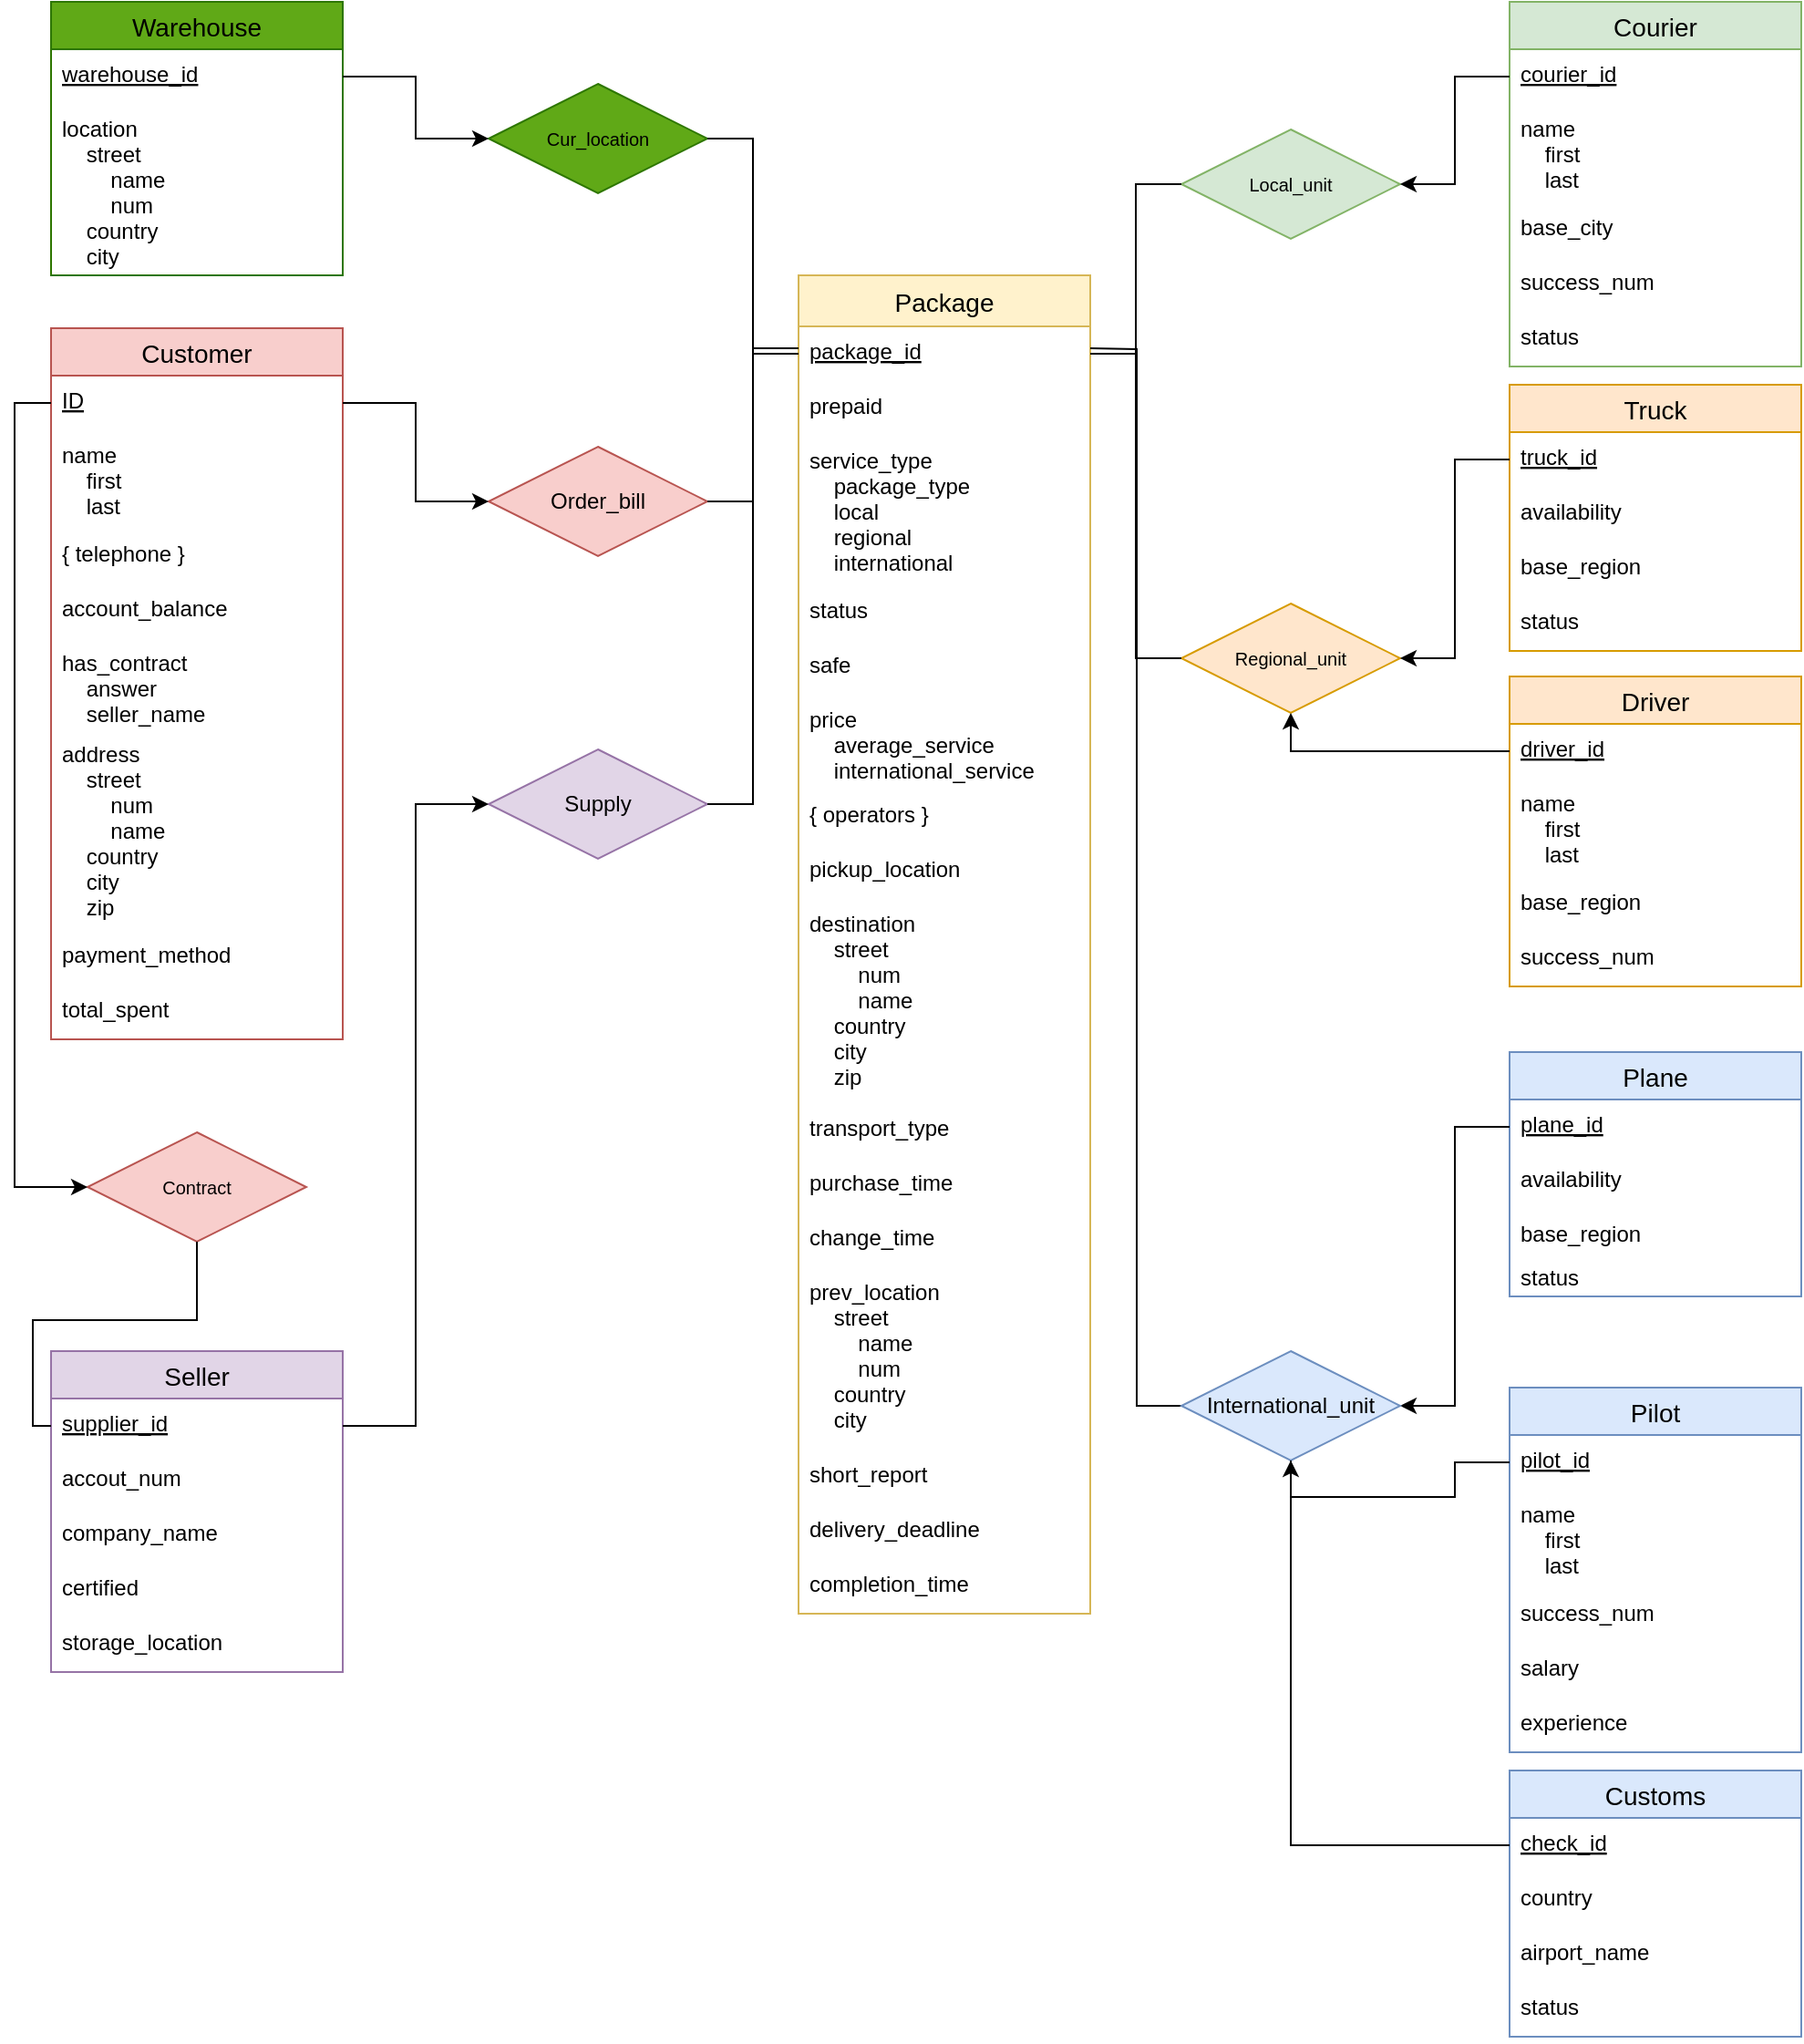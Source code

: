 <mxfile version="15.5.8" type="device"><diagram id="koJY8UwnvSbC_d_8Ix5h" name="Page-1"><mxGraphModel dx="1221" dy="681" grid="1" gridSize="10" guides="1" tooltips="1" connect="1" arrows="1" fold="1" page="1" pageScale="1" pageWidth="850" pageHeight="1100" math="0" shadow="0"><root><mxCell id="0"/><mxCell id="1" parent="0"/><mxCell id="9cZFJjr7PjpNQU2KeQ28-1" value="Customer" style="swimlane;fontStyle=0;childLayout=stackLayout;horizontal=1;startSize=26;horizontalStack=0;resizeParent=1;resizeParentMax=0;resizeLast=0;collapsible=1;marginBottom=0;align=center;fontSize=14;fillColor=#f8cecc;strokeColor=#b85450;" parent="1" vertex="1"><mxGeometry x="60" y="189" width="160" height="390" as="geometry"/></mxCell><mxCell id="9cZFJjr7PjpNQU2KeQ28-3" value="ID" style="text;strokeColor=none;fillColor=none;spacingLeft=4;spacingRight=4;overflow=hidden;rotatable=0;points=[[0,0.5],[1,0.5]];portConstraint=eastwest;fontSize=12;fontStyle=4" parent="9cZFJjr7PjpNQU2KeQ28-1" vertex="1"><mxGeometry y="26" width="160" height="30" as="geometry"/></mxCell><mxCell id="9cZFJjr7PjpNQU2KeQ28-2" value="name&#10;    first&#10;    last" style="text;strokeColor=none;fillColor=none;spacingLeft=4;spacingRight=4;overflow=hidden;rotatable=0;points=[[0,0.5],[1,0.5]];portConstraint=eastwest;fontSize=12;" parent="9cZFJjr7PjpNQU2KeQ28-1" vertex="1"><mxGeometry y="56" width="160" height="54" as="geometry"/></mxCell><mxCell id="9cZFJjr7PjpNQU2KeQ28-4" value="{ telephone }&#10;" style="text;strokeColor=none;fillColor=none;spacingLeft=4;spacingRight=4;overflow=hidden;rotatable=0;points=[[0,0.5],[1,0.5]];portConstraint=eastwest;fontSize=12;" parent="9cZFJjr7PjpNQU2KeQ28-1" vertex="1"><mxGeometry y="110" width="160" height="30" as="geometry"/></mxCell><mxCell id="9cZFJjr7PjpNQU2KeQ28-5" value="account_balance" style="text;strokeColor=none;fillColor=none;spacingLeft=4;spacingRight=4;overflow=hidden;rotatable=0;points=[[0,0.5],[1,0.5]];portConstraint=eastwest;fontSize=12;" parent="9cZFJjr7PjpNQU2KeQ28-1" vertex="1"><mxGeometry y="140" width="160" height="30" as="geometry"/></mxCell><mxCell id="5gE7UW1ZOhuIMJWghKTe-147" value="has_contract&#10;    answer&#10;    seller_name" style="text;strokeColor=none;fillColor=none;spacingLeft=4;spacingRight=4;overflow=hidden;rotatable=0;points=[[0,0.5],[1,0.5]];portConstraint=eastwest;fontSize=12;" vertex="1" parent="9cZFJjr7PjpNQU2KeQ28-1"><mxGeometry y="170" width="160" height="50" as="geometry"/></mxCell><mxCell id="9cZFJjr7PjpNQU2KeQ28-6" value="address&#10;    street&#10;        num&#10;        name&#10;    country&#10;    city&#10;    zip" style="text;strokeColor=none;fillColor=none;spacingLeft=4;spacingRight=4;overflow=hidden;rotatable=0;points=[[0,0.5],[1,0.5]];portConstraint=eastwest;fontSize=12;" parent="9cZFJjr7PjpNQU2KeQ28-1" vertex="1"><mxGeometry y="220" width="160" height="110" as="geometry"/></mxCell><mxCell id="5gE7UW1ZOhuIMJWghKTe-19" value="payment_method" style="text;strokeColor=none;fillColor=none;spacingLeft=4;spacingRight=4;overflow=hidden;rotatable=0;points=[[0,0.5],[1,0.5]];portConstraint=eastwest;fontSize=12;" vertex="1" parent="9cZFJjr7PjpNQU2KeQ28-1"><mxGeometry y="330" width="160" height="30" as="geometry"/></mxCell><mxCell id="5gE7UW1ZOhuIMJWghKTe-20" value="total_spent" style="text;strokeColor=none;fillColor=none;spacingLeft=4;spacingRight=4;overflow=hidden;rotatable=0;points=[[0,0.5],[1,0.5]];portConstraint=eastwest;fontSize=12;" vertex="1" parent="9cZFJjr7PjpNQU2KeQ28-1"><mxGeometry y="360" width="160" height="30" as="geometry"/></mxCell><mxCell id="9cZFJjr7PjpNQU2KeQ28-9" value="Package" style="swimlane;fontStyle=0;childLayout=stackLayout;horizontal=1;startSize=28;horizontalStack=0;resizeParent=1;resizeParentMax=0;resizeLast=0;collapsible=1;marginBottom=0;align=center;fontSize=14;fillColor=#fff2cc;strokeColor=#d6b656;" parent="1" vertex="1"><mxGeometry x="470" y="160" width="160" height="734" as="geometry"/></mxCell><mxCell id="9cZFJjr7PjpNQU2KeQ28-10" value="package_id" style="text;strokeColor=none;fillColor=none;spacingLeft=4;spacingRight=4;overflow=hidden;rotatable=0;points=[[0,0.5],[1,0.5]];portConstraint=eastwest;fontSize=12;fontStyle=4" parent="9cZFJjr7PjpNQU2KeQ28-9" vertex="1"><mxGeometry y="28" width="160" height="30" as="geometry"/></mxCell><mxCell id="5gE7UW1ZOhuIMJWghKTe-149" value="prepaid" style="text;strokeColor=none;fillColor=none;spacingLeft=4;spacingRight=4;overflow=hidden;rotatable=0;points=[[0,0.5],[1,0.5]];portConstraint=eastwest;fontSize=12;fontStyle=0" vertex="1" parent="9cZFJjr7PjpNQU2KeQ28-9"><mxGeometry y="58" width="160" height="30" as="geometry"/></mxCell><mxCell id="5gE7UW1ZOhuIMJWghKTe-18" value="service_type&#10;    package_type&#10;    local&#10;    regional&#10;    international&#10;    " style="text;strokeColor=none;fillColor=none;spacingLeft=4;spacingRight=4;overflow=hidden;rotatable=0;points=[[0,0.5],[1,0.5]];portConstraint=eastwest;fontSize=12;fontStyle=0" vertex="1" parent="9cZFJjr7PjpNQU2KeQ28-9"><mxGeometry y="88" width="160" height="82" as="geometry"/></mxCell><mxCell id="5gE7UW1ZOhuIMJWghKTe-22" value="status" style="text;strokeColor=none;fillColor=none;spacingLeft=4;spacingRight=4;overflow=hidden;rotatable=0;points=[[0,0.5],[1,0.5]];portConstraint=eastwest;fontSize=12;fontStyle=0" vertex="1" parent="9cZFJjr7PjpNQU2KeQ28-9"><mxGeometry y="170" width="160" height="30" as="geometry"/></mxCell><mxCell id="5gE7UW1ZOhuIMJWghKTe-66" value="safe" style="text;strokeColor=none;fillColor=none;spacingLeft=4;spacingRight=4;overflow=hidden;rotatable=0;points=[[0,0.5],[1,0.5]];portConstraint=eastwest;fontSize=12;fontStyle=0" vertex="1" parent="9cZFJjr7PjpNQU2KeQ28-9"><mxGeometry y="200" width="160" height="30" as="geometry"/></mxCell><mxCell id="9cZFJjr7PjpNQU2KeQ28-12" value="price&#10;    average_service&#10;    international_service" style="text;strokeColor=none;fillColor=none;spacingLeft=4;spacingRight=4;overflow=hidden;rotatable=0;points=[[0,0.5],[1,0.5]];portConstraint=eastwest;fontSize=12;" parent="9cZFJjr7PjpNQU2KeQ28-9" vertex="1"><mxGeometry y="230" width="160" height="52" as="geometry"/></mxCell><mxCell id="5gE7UW1ZOhuIMJWghKTe-114" value="{ operators }" style="text;strokeColor=none;fillColor=none;spacingLeft=4;spacingRight=4;overflow=hidden;rotatable=0;points=[[0,0.5],[1,0.5]];portConstraint=eastwest;fontSize=12;" vertex="1" parent="9cZFJjr7PjpNQU2KeQ28-9"><mxGeometry y="282" width="160" height="30" as="geometry"/></mxCell><mxCell id="5gE7UW1ZOhuIMJWghKTe-2" value="pickup_location" style="text;strokeColor=none;fillColor=none;spacingLeft=4;spacingRight=4;overflow=hidden;rotatable=0;points=[[0,0.5],[1,0.5]];portConstraint=eastwest;fontSize=12;" vertex="1" parent="9cZFJjr7PjpNQU2KeQ28-9"><mxGeometry y="312" width="160" height="30" as="geometry"/></mxCell><mxCell id="5gE7UW1ZOhuIMJWghKTe-85" value="destination&#10;    street&#10;        num&#10;        name&#10;    country&#10;    city&#10;    zip" style="text;strokeColor=none;fillColor=none;spacingLeft=4;spacingRight=4;overflow=hidden;rotatable=0;points=[[0,0.5],[1,0.5]];portConstraint=eastwest;fontSize=12;" vertex="1" parent="9cZFJjr7PjpNQU2KeQ28-9"><mxGeometry y="342" width="160" height="112" as="geometry"/></mxCell><mxCell id="5gE7UW1ZOhuIMJWghKTe-24" value="transport_type" style="text;strokeColor=none;fillColor=none;spacingLeft=4;spacingRight=4;overflow=hidden;rotatable=0;points=[[0,0.5],[1,0.5]];portConstraint=eastwest;fontSize=12;" vertex="1" parent="9cZFJjr7PjpNQU2KeQ28-9"><mxGeometry y="454" width="160" height="30" as="geometry"/></mxCell><mxCell id="5gE7UW1ZOhuIMJWghKTe-27" value="purchase_time" style="text;strokeColor=none;fillColor=none;spacingLeft=4;spacingRight=4;overflow=hidden;rotatable=0;points=[[0,0.5],[1,0.5]];portConstraint=eastwest;fontSize=12;" vertex="1" parent="9cZFJjr7PjpNQU2KeQ28-9"><mxGeometry y="484" width="160" height="30" as="geometry"/></mxCell><mxCell id="5gE7UW1ZOhuIMJWghKTe-21" value="change_time" style="text;strokeColor=none;fillColor=none;spacingLeft=4;spacingRight=4;overflow=hidden;rotatable=0;points=[[0,0.5],[1,0.5]];portConstraint=eastwest;fontSize=12;" vertex="1" parent="9cZFJjr7PjpNQU2KeQ28-9"><mxGeometry y="514" width="160" height="30" as="geometry"/></mxCell><mxCell id="5gE7UW1ZOhuIMJWghKTe-94" value="prev_location&#10;    street&#10;        name&#10;        num&#10;    country&#10;    city            " style="text;strokeColor=none;fillColor=none;spacingLeft=4;spacingRight=4;overflow=hidden;rotatable=0;points=[[0,0.5],[1,0.5]];portConstraint=eastwest;fontSize=12;" vertex="1" parent="9cZFJjr7PjpNQU2KeQ28-9"><mxGeometry y="544" width="160" height="100" as="geometry"/></mxCell><mxCell id="5gE7UW1ZOhuIMJWghKTe-105" value="short_report" style="text;strokeColor=none;fillColor=none;spacingLeft=4;spacingRight=4;overflow=hidden;rotatable=0;points=[[0,0.5],[1,0.5]];portConstraint=eastwest;fontSize=12;" vertex="1" parent="9cZFJjr7PjpNQU2KeQ28-9"><mxGeometry y="644" width="160" height="30" as="geometry"/></mxCell><mxCell id="5gE7UW1ZOhuIMJWghKTe-25" value="delivery_deadline" style="text;strokeColor=none;fillColor=none;spacingLeft=4;spacingRight=4;overflow=hidden;rotatable=0;points=[[0,0.5],[1,0.5]];portConstraint=eastwest;fontSize=12;" vertex="1" parent="9cZFJjr7PjpNQU2KeQ28-9"><mxGeometry y="674" width="160" height="30" as="geometry"/></mxCell><mxCell id="5gE7UW1ZOhuIMJWghKTe-26" value="completion_time" style="text;strokeColor=none;fillColor=none;spacingLeft=4;spacingRight=4;overflow=hidden;rotatable=0;points=[[0,0.5],[1,0.5]];portConstraint=eastwest;fontSize=12;" vertex="1" parent="9cZFJjr7PjpNQU2KeQ28-9"><mxGeometry y="704" width="160" height="30" as="geometry"/></mxCell><mxCell id="5gE7UW1ZOhuIMJWghKTe-28" value="Plane" style="swimlane;fontStyle=0;childLayout=stackLayout;horizontal=1;startSize=26;horizontalStack=0;resizeParent=1;resizeParentMax=0;resizeLast=0;collapsible=1;marginBottom=0;align=center;fontSize=14;fillColor=#dae8fc;strokeColor=#6c8ebf;" vertex="1" parent="1"><mxGeometry x="860" y="586" width="160" height="134" as="geometry"/></mxCell><mxCell id="5gE7UW1ZOhuIMJWghKTe-29" value="plane_id" style="text;strokeColor=none;fillColor=none;spacingLeft=4;spacingRight=4;overflow=hidden;rotatable=0;points=[[0,0.5],[1,0.5]];portConstraint=eastwest;fontSize=12;fontStyle=4" vertex="1" parent="5gE7UW1ZOhuIMJWghKTe-28"><mxGeometry y="26" width="160" height="30" as="geometry"/></mxCell><mxCell id="5gE7UW1ZOhuIMJWghKTe-30" value="availability" style="text;strokeColor=none;fillColor=none;spacingLeft=4;spacingRight=4;overflow=hidden;rotatable=0;points=[[0,0.5],[1,0.5]];portConstraint=eastwest;fontSize=12;" vertex="1" parent="5gE7UW1ZOhuIMJWghKTe-28"><mxGeometry y="56" width="160" height="30" as="geometry"/></mxCell><mxCell id="5gE7UW1ZOhuIMJWghKTe-102" value="base_region" style="text;strokeColor=none;fillColor=none;spacingLeft=4;spacingRight=4;overflow=hidden;rotatable=0;points=[[0,0.5],[1,0.5]];portConstraint=eastwest;fontSize=12;" vertex="1" parent="5gE7UW1ZOhuIMJWghKTe-28"><mxGeometry y="86" width="160" height="24" as="geometry"/></mxCell><mxCell id="5gE7UW1ZOhuIMJWghKTe-132" value="status" style="text;strokeColor=none;fillColor=none;spacingLeft=4;spacingRight=4;overflow=hidden;rotatable=0;points=[[0,0.5],[1,0.5]];portConstraint=eastwest;fontSize=12;" vertex="1" parent="5gE7UW1ZOhuIMJWghKTe-28"><mxGeometry y="110" width="160" height="24" as="geometry"/></mxCell><mxCell id="5gE7UW1ZOhuIMJWghKTe-47" value="Pilot" style="swimlane;fontStyle=0;childLayout=stackLayout;horizontal=1;startSize=26;horizontalStack=0;resizeParent=1;resizeParentMax=0;resizeLast=0;collapsible=1;marginBottom=0;align=center;fontSize=14;fillColor=#dae8fc;strokeColor=#6c8ebf;" vertex="1" parent="1"><mxGeometry x="860" y="770" width="160" height="200" as="geometry"/></mxCell><mxCell id="5gE7UW1ZOhuIMJWghKTe-48" value="pilot_id" style="text;strokeColor=none;fillColor=none;spacingLeft=4;spacingRight=4;overflow=hidden;rotatable=0;points=[[0,0.5],[1,0.5]];portConstraint=eastwest;fontSize=12;fontStyle=4" vertex="1" parent="5gE7UW1ZOhuIMJWghKTe-47"><mxGeometry y="26" width="160" height="30" as="geometry"/></mxCell><mxCell id="5gE7UW1ZOhuIMJWghKTe-49" value="name&#10;    first&#10;    last" style="text;strokeColor=none;fillColor=none;spacingLeft=4;spacingRight=4;overflow=hidden;rotatable=0;points=[[0,0.5],[1,0.5]];portConstraint=eastwest;fontSize=12;" vertex="1" parent="5gE7UW1ZOhuIMJWghKTe-47"><mxGeometry y="56" width="160" height="54" as="geometry"/></mxCell><mxCell id="5gE7UW1ZOhuIMJWghKTe-50" value="success_num" style="text;strokeColor=none;fillColor=none;spacingLeft=4;spacingRight=4;overflow=hidden;rotatable=0;points=[[0,0.5],[1,0.5]];portConstraint=eastwest;fontSize=12;" vertex="1" parent="5gE7UW1ZOhuIMJWghKTe-47"><mxGeometry y="110" width="160" height="30" as="geometry"/></mxCell><mxCell id="5gE7UW1ZOhuIMJWghKTe-51" value="salary" style="text;strokeColor=none;fillColor=none;spacingLeft=4;spacingRight=4;overflow=hidden;rotatable=0;points=[[0,0.5],[1,0.5]];portConstraint=eastwest;fontSize=12;" vertex="1" parent="5gE7UW1ZOhuIMJWghKTe-47"><mxGeometry y="140" width="160" height="30" as="geometry"/></mxCell><mxCell id="5gE7UW1ZOhuIMJWghKTe-52" value="experience" style="text;strokeColor=none;fillColor=none;spacingLeft=4;spacingRight=4;overflow=hidden;rotatable=0;points=[[0,0.5],[1,0.5]];portConstraint=eastwest;fontSize=12;" vertex="1" parent="5gE7UW1ZOhuIMJWghKTe-47"><mxGeometry y="170" width="160" height="30" as="geometry"/></mxCell><mxCell id="5gE7UW1ZOhuIMJWghKTe-107" style="text;strokeColor=none;fillColor=none;spacingLeft=4;spacingRight=4;overflow=hidden;rotatable=0;points=[[0,0.5],[1,0.5]];portConstraint=eastwest;fontSize=12;" vertex="1" parent="5gE7UW1ZOhuIMJWghKTe-47"><mxGeometry y="200" width="160" as="geometry"/></mxCell><mxCell id="5gE7UW1ZOhuIMJWghKTe-54" value="Order_bill" style="shape=rhombus;perimeter=rhombusPerimeter;whiteSpace=wrap;html=1;align=center;fillColor=#f8cecc;strokeColor=#b85450;" vertex="1" parent="1"><mxGeometry x="300" y="254" width="120" height="60" as="geometry"/></mxCell><mxCell id="5gE7UW1ZOhuIMJWghKTe-55" style="edgeStyle=orthogonalEdgeStyle;rounded=0;orthogonalLoop=1;jettySize=auto;html=1;exitX=1;exitY=0.5;exitDx=0;exitDy=0;entryX=0;entryY=0.5;entryDx=0;entryDy=0;" edge="1" parent="1" source="9cZFJjr7PjpNQU2KeQ28-3" target="5gE7UW1ZOhuIMJWghKTe-54"><mxGeometry relative="1" as="geometry"/></mxCell><mxCell id="5gE7UW1ZOhuIMJWghKTe-63" style="edgeStyle=orthogonalEdgeStyle;rounded=0;orthogonalLoop=1;jettySize=auto;html=1;exitX=0;exitY=0.5;exitDx=0;exitDy=0;entryX=1;entryY=0.5;entryDx=0;entryDy=0;" edge="1" parent="1" source="5gE7UW1ZOhuIMJWghKTe-29" target="5gE7UW1ZOhuIMJWghKTe-57"><mxGeometry relative="1" as="geometry"/></mxCell><mxCell id="5gE7UW1ZOhuIMJWghKTe-64" style="edgeStyle=orthogonalEdgeStyle;rounded=0;orthogonalLoop=1;jettySize=auto;html=1;exitX=0;exitY=0.5;exitDx=0;exitDy=0;entryX=0.5;entryY=1;entryDx=0;entryDy=0;" edge="1" parent="1" source="5gE7UW1ZOhuIMJWghKTe-48" target="5gE7UW1ZOhuIMJWghKTe-57"><mxGeometry relative="1" as="geometry"/></mxCell><mxCell id="5gE7UW1ZOhuIMJWghKTe-80" value="Seller" style="swimlane;fontStyle=0;childLayout=stackLayout;horizontal=1;startSize=26;horizontalStack=0;resizeParent=1;resizeParentMax=0;resizeLast=0;collapsible=1;marginBottom=0;align=center;fontSize=14;fillColor=#e1d5e7;strokeColor=#9673a6;" vertex="1" parent="1"><mxGeometry x="60" y="750" width="160" height="176" as="geometry"/></mxCell><mxCell id="5gE7UW1ZOhuIMJWghKTe-91" value="supplier_id" style="text;strokeColor=none;fillColor=none;spacingLeft=4;spacingRight=4;overflow=hidden;rotatable=0;points=[[0,0.5],[1,0.5]];portConstraint=eastwest;fontSize=12;fontStyle=4" vertex="1" parent="5gE7UW1ZOhuIMJWghKTe-80"><mxGeometry y="26" width="160" height="30" as="geometry"/></mxCell><mxCell id="5gE7UW1ZOhuIMJWghKTe-145" value="accout_num" style="text;strokeColor=none;fillColor=none;spacingLeft=4;spacingRight=4;overflow=hidden;rotatable=0;points=[[0,0.5],[1,0.5]];portConstraint=eastwest;fontSize=12;fontStyle=0" vertex="1" parent="5gE7UW1ZOhuIMJWghKTe-80"><mxGeometry y="56" width="160" height="30" as="geometry"/></mxCell><mxCell id="5gE7UW1ZOhuIMJWghKTe-81" value="company_name" style="text;strokeColor=none;fillColor=none;spacingLeft=4;spacingRight=4;overflow=hidden;rotatable=0;points=[[0,0.5],[1,0.5]];portConstraint=eastwest;fontSize=12;" vertex="1" parent="5gE7UW1ZOhuIMJWghKTe-80"><mxGeometry y="86" width="160" height="30" as="geometry"/></mxCell><mxCell id="5gE7UW1ZOhuIMJWghKTe-82" value="certified" style="text;strokeColor=none;fillColor=none;spacingLeft=4;spacingRight=4;overflow=hidden;rotatable=0;points=[[0,0.5],[1,0.5]];portConstraint=eastwest;fontSize=12;" vertex="1" parent="5gE7UW1ZOhuIMJWghKTe-80"><mxGeometry y="116" width="160" height="30" as="geometry"/></mxCell><mxCell id="5gE7UW1ZOhuIMJWghKTe-89" value="storage_location" style="text;strokeColor=none;fillColor=none;spacingLeft=4;spacingRight=4;overflow=hidden;rotatable=0;points=[[0,0.5],[1,0.5]];portConstraint=eastwest;fontSize=12;" vertex="1" parent="5gE7UW1ZOhuIMJWghKTe-80"><mxGeometry y="146" width="160" height="30" as="geometry"/></mxCell><mxCell id="5gE7UW1ZOhuIMJWghKTe-87" value="Supply" style="shape=rhombus;perimeter=rhombusPerimeter;whiteSpace=wrap;html=1;align=center;fillColor=#e1d5e7;strokeColor=#9673a6;" vertex="1" parent="1"><mxGeometry x="300" y="420" width="120" height="60" as="geometry"/></mxCell><mxCell id="5gE7UW1ZOhuIMJWghKTe-95" value="Courier" style="swimlane;fontStyle=0;childLayout=stackLayout;horizontal=1;startSize=26;horizontalStack=0;resizeParent=1;resizeParentMax=0;resizeLast=0;collapsible=1;marginBottom=0;align=center;fontSize=14;fillColor=#d5e8d4;strokeColor=#82b366;" vertex="1" parent="1"><mxGeometry x="860" y="10" width="160" height="200" as="geometry"/></mxCell><mxCell id="5gE7UW1ZOhuIMJWghKTe-96" value="courier_id" style="text;strokeColor=none;fillColor=none;spacingLeft=4;spacingRight=4;overflow=hidden;rotatable=0;points=[[0,0.5],[1,0.5]];portConstraint=eastwest;fontSize=12;fontStyle=4" vertex="1" parent="5gE7UW1ZOhuIMJWghKTe-95"><mxGeometry y="26" width="160" height="30" as="geometry"/></mxCell><mxCell id="5gE7UW1ZOhuIMJWghKTe-97" value="name&#10;    first&#10;    last" style="text;strokeColor=none;fillColor=none;spacingLeft=4;spacingRight=4;overflow=hidden;rotatable=0;points=[[0,0.5],[1,0.5]];portConstraint=eastwest;fontSize=12;" vertex="1" parent="5gE7UW1ZOhuIMJWghKTe-95"><mxGeometry y="56" width="160" height="54" as="geometry"/></mxCell><mxCell id="5gE7UW1ZOhuIMJWghKTe-98" value="base_city" style="text;strokeColor=none;fillColor=none;spacingLeft=4;spacingRight=4;overflow=hidden;rotatable=0;points=[[0,0.5],[1,0.5]];portConstraint=eastwest;fontSize=12;" vertex="1" parent="5gE7UW1ZOhuIMJWghKTe-95"><mxGeometry y="110" width="160" height="30" as="geometry"/></mxCell><mxCell id="5gE7UW1ZOhuIMJWghKTe-108" value="success_num" style="text;strokeColor=none;fillColor=none;spacingLeft=4;spacingRight=4;overflow=hidden;rotatable=0;points=[[0,0.5],[1,0.5]];portConstraint=eastwest;fontSize=12;" vertex="1" parent="5gE7UW1ZOhuIMJWghKTe-95"><mxGeometry y="140" width="160" height="30" as="geometry"/></mxCell><mxCell id="5gE7UW1ZOhuIMJWghKTe-142" value="status" style="text;strokeColor=none;fillColor=none;spacingLeft=4;spacingRight=4;overflow=hidden;rotatable=0;points=[[0,0.5],[1,0.5]];portConstraint=eastwest;fontSize=12;" vertex="1" parent="5gE7UW1ZOhuIMJWghKTe-95"><mxGeometry y="170" width="160" height="30" as="geometry"/></mxCell><mxCell id="5gE7UW1ZOhuIMJWghKTe-99" value="Local_unit" style="shape=rhombus;perimeter=rhombusPerimeter;whiteSpace=wrap;html=1;align=center;fontSize=10;fillColor=#d5e8d4;strokeColor=#82b366;" vertex="1" parent="1"><mxGeometry x="680" y="80" width="120" height="60" as="geometry"/></mxCell><mxCell id="5gE7UW1ZOhuIMJWghKTe-100" value="" style="endArrow=none;html=1;rounded=0;fontSize=10;entryX=0;entryY=0.5;entryDx=0;entryDy=0;exitX=1;exitY=0.5;exitDx=0;exitDy=0;edgeStyle=orthogonalEdgeStyle;" edge="1" parent="1" source="9cZFJjr7PjpNQU2KeQ28-10" target="5gE7UW1ZOhuIMJWghKTe-99"><mxGeometry relative="1" as="geometry"><mxPoint x="490" y="120" as="sourcePoint"/><mxPoint x="650" y="120" as="targetPoint"/></mxGeometry></mxCell><mxCell id="5gE7UW1ZOhuIMJWghKTe-101" style="edgeStyle=orthogonalEdgeStyle;rounded=0;orthogonalLoop=1;jettySize=auto;html=1;exitX=0;exitY=0.5;exitDx=0;exitDy=0;entryX=1;entryY=0.5;entryDx=0;entryDy=0;fontSize=10;" edge="1" parent="1" source="5gE7UW1ZOhuIMJWghKTe-96" target="5gE7UW1ZOhuIMJWghKTe-99"><mxGeometry relative="1" as="geometry"/></mxCell><mxCell id="5gE7UW1ZOhuIMJWghKTe-103" style="edgeStyle=orthogonalEdgeStyle;rounded=0;orthogonalLoop=1;jettySize=auto;html=1;exitX=1;exitY=0.5;exitDx=0;exitDy=0;entryX=0;entryY=0.5;entryDx=0;entryDy=0;fontSize=10;" edge="1" parent="1" source="5gE7UW1ZOhuIMJWghKTe-91" target="5gE7UW1ZOhuIMJWghKTe-87"><mxGeometry relative="1" as="geometry"/></mxCell><mxCell id="5gE7UW1ZOhuIMJWghKTe-104" value="" style="endArrow=none;html=1;rounded=0;fontSize=10;exitX=1;exitY=0.5;exitDx=0;exitDy=0;edgeStyle=elbowEdgeStyle;" edge="1" parent="1" source="5gE7UW1ZOhuIMJWghKTe-87"><mxGeometry relative="1" as="geometry"><mxPoint x="250" y="379.41" as="sourcePoint"/><mxPoint x="470" y="200" as="targetPoint"/></mxGeometry></mxCell><mxCell id="5gE7UW1ZOhuIMJWghKTe-106" value="" style="endArrow=none;html=1;rounded=0;fontSize=10;entryX=0;entryY=0.5;entryDx=0;entryDy=0;edgeStyle=orthogonalEdgeStyle;" edge="1" parent="1" target="5gE7UW1ZOhuIMJWghKTe-57"><mxGeometry relative="1" as="geometry"><mxPoint x="630" y="200" as="sourcePoint"/><mxPoint x="730" y="270" as="targetPoint"/></mxGeometry></mxCell><mxCell id="5gE7UW1ZOhuIMJWghKTe-109" value="Truck" style="swimlane;fontStyle=0;childLayout=stackLayout;horizontal=1;startSize=26;horizontalStack=0;resizeParent=1;resizeParentMax=0;resizeLast=0;collapsible=1;marginBottom=0;align=center;fontSize=14;fillColor=#ffe6cc;strokeColor=#d79b00;" vertex="1" parent="1"><mxGeometry x="860" y="220" width="160" height="146" as="geometry"/></mxCell><mxCell id="5gE7UW1ZOhuIMJWghKTe-110" value="truck_id" style="text;strokeColor=none;fillColor=none;spacingLeft=4;spacingRight=4;overflow=hidden;rotatable=0;points=[[0,0.5],[1,0.5]];portConstraint=eastwest;fontSize=12;fontStyle=4" vertex="1" parent="5gE7UW1ZOhuIMJWghKTe-109"><mxGeometry y="26" width="160" height="30" as="geometry"/></mxCell><mxCell id="5gE7UW1ZOhuIMJWghKTe-112" value="availability" style="text;strokeColor=none;fillColor=none;spacingLeft=4;spacingRight=4;overflow=hidden;rotatable=0;points=[[0,0.5],[1,0.5]];portConstraint=eastwest;fontSize=12;" vertex="1" parent="5gE7UW1ZOhuIMJWghKTe-109"><mxGeometry y="56" width="160" height="30" as="geometry"/></mxCell><mxCell id="5gE7UW1ZOhuIMJWghKTe-113" value="base_region" style="text;strokeColor=none;fillColor=none;spacingLeft=4;spacingRight=4;overflow=hidden;rotatable=0;points=[[0,0.5],[1,0.5]];portConstraint=eastwest;fontSize=12;" vertex="1" parent="5gE7UW1ZOhuIMJWghKTe-109"><mxGeometry y="86" width="160" height="30" as="geometry"/></mxCell><mxCell id="5gE7UW1ZOhuIMJWghKTe-133" value="status" style="text;strokeColor=none;fillColor=none;spacingLeft=4;spacingRight=4;overflow=hidden;rotatable=0;points=[[0,0.5],[1,0.5]];portConstraint=eastwest;fontSize=12;" vertex="1" parent="5gE7UW1ZOhuIMJWghKTe-109"><mxGeometry y="116" width="160" height="30" as="geometry"/></mxCell><mxCell id="5gE7UW1ZOhuIMJWghKTe-115" value="Driver" style="swimlane;fontStyle=0;childLayout=stackLayout;horizontal=1;startSize=26;horizontalStack=0;resizeParent=1;resizeParentMax=0;resizeLast=0;collapsible=1;marginBottom=0;align=center;fontSize=14;fillColor=#ffe6cc;strokeColor=#d79b00;" vertex="1" parent="1"><mxGeometry x="860" y="380" width="160" height="170" as="geometry"/></mxCell><mxCell id="5gE7UW1ZOhuIMJWghKTe-116" value="driver_id" style="text;strokeColor=none;fillColor=none;spacingLeft=4;spacingRight=4;overflow=hidden;rotatable=0;points=[[0,0.5],[1,0.5]];portConstraint=eastwest;fontSize=12;fontStyle=4" vertex="1" parent="5gE7UW1ZOhuIMJWghKTe-115"><mxGeometry y="26" width="160" height="30" as="geometry"/></mxCell><mxCell id="5gE7UW1ZOhuIMJWghKTe-117" value="name&#10;    first&#10;    last" style="text;strokeColor=none;fillColor=none;spacingLeft=4;spacingRight=4;overflow=hidden;rotatable=0;points=[[0,0.5],[1,0.5]];portConstraint=eastwest;fontSize=12;" vertex="1" parent="5gE7UW1ZOhuIMJWghKTe-115"><mxGeometry y="56" width="160" height="54" as="geometry"/></mxCell><mxCell id="5gE7UW1ZOhuIMJWghKTe-118" value="base_region" style="text;strokeColor=none;fillColor=none;spacingLeft=4;spacingRight=4;overflow=hidden;rotatable=0;points=[[0,0.5],[1,0.5]];portConstraint=eastwest;fontSize=12;" vertex="1" parent="5gE7UW1ZOhuIMJWghKTe-115"><mxGeometry y="110" width="160" height="30" as="geometry"/></mxCell><mxCell id="5gE7UW1ZOhuIMJWghKTe-129" value="success_num" style="text;strokeColor=none;fillColor=none;spacingLeft=4;spacingRight=4;overflow=hidden;rotatable=0;points=[[0,0.5],[1,0.5]];portConstraint=eastwest;fontSize=12;" vertex="1" parent="5gE7UW1ZOhuIMJWghKTe-115"><mxGeometry y="140" width="160" height="30" as="geometry"/></mxCell><mxCell id="5gE7UW1ZOhuIMJWghKTe-119" value="Regional_unit" style="shape=rhombus;perimeter=rhombusPerimeter;whiteSpace=wrap;html=1;align=center;fontSize=10;fillColor=#ffe6cc;strokeColor=#d79b00;" vertex="1" parent="1"><mxGeometry x="680" y="340" width="120" height="60" as="geometry"/></mxCell><mxCell id="5gE7UW1ZOhuIMJWghKTe-120" value="" style="endArrow=none;html=1;rounded=0;fontSize=10;entryX=0;entryY=0.5;entryDx=0;entryDy=0;exitX=1;exitY=0.5;exitDx=0;exitDy=0;edgeStyle=orthogonalEdgeStyle;" edge="1" parent="1" source="9cZFJjr7PjpNQU2KeQ28-10" target="5gE7UW1ZOhuIMJWghKTe-119"><mxGeometry relative="1" as="geometry"><mxPoint x="660" y="270" as="sourcePoint"/><mxPoint x="820" y="270" as="targetPoint"/></mxGeometry></mxCell><mxCell id="5gE7UW1ZOhuIMJWghKTe-121" style="edgeStyle=orthogonalEdgeStyle;rounded=0;orthogonalLoop=1;jettySize=auto;html=1;exitX=0;exitY=0.5;exitDx=0;exitDy=0;entryX=1;entryY=0.5;entryDx=0;entryDy=0;fontSize=10;" edge="1" parent="1" source="5gE7UW1ZOhuIMJWghKTe-110" target="5gE7UW1ZOhuIMJWghKTe-119"><mxGeometry relative="1" as="geometry"/></mxCell><mxCell id="5gE7UW1ZOhuIMJWghKTe-122" style="edgeStyle=orthogonalEdgeStyle;rounded=0;orthogonalLoop=1;jettySize=auto;html=1;exitX=0;exitY=0.5;exitDx=0;exitDy=0;entryX=0.5;entryY=1;entryDx=0;entryDy=0;fontSize=10;" edge="1" parent="1" source="5gE7UW1ZOhuIMJWghKTe-116" target="5gE7UW1ZOhuIMJWghKTe-119"><mxGeometry relative="1" as="geometry"/></mxCell><mxCell id="5gE7UW1ZOhuIMJWghKTe-123" value="Customs" style="swimlane;fontStyle=0;childLayout=stackLayout;horizontal=1;startSize=26;horizontalStack=0;resizeParent=1;resizeParentMax=0;resizeLast=0;collapsible=1;marginBottom=0;align=center;fontSize=14;fillColor=#dae8fc;strokeColor=#6c8ebf;" vertex="1" parent="1"><mxGeometry x="860" y="980" width="160" height="146" as="geometry"/></mxCell><mxCell id="5gE7UW1ZOhuIMJWghKTe-127" value="check_id" style="text;strokeColor=none;fillColor=none;spacingLeft=4;spacingRight=4;overflow=hidden;rotatable=0;points=[[0,0.5],[1,0.5]];portConstraint=eastwest;fontSize=12;fontStyle=4" vertex="1" parent="5gE7UW1ZOhuIMJWghKTe-123"><mxGeometry y="26" width="160" height="30" as="geometry"/></mxCell><mxCell id="5gE7UW1ZOhuIMJWghKTe-124" value="country" style="text;strokeColor=none;fillColor=none;spacingLeft=4;spacingRight=4;overflow=hidden;rotatable=0;points=[[0,0.5],[1,0.5]];portConstraint=eastwest;fontSize=12;" vertex="1" parent="5gE7UW1ZOhuIMJWghKTe-123"><mxGeometry y="56" width="160" height="30" as="geometry"/></mxCell><mxCell id="5gE7UW1ZOhuIMJWghKTe-141" value="airport_name" style="text;strokeColor=none;fillColor=none;spacingLeft=4;spacingRight=4;overflow=hidden;rotatable=0;points=[[0,0.5],[1,0.5]];portConstraint=eastwest;fontSize=12;" vertex="1" parent="5gE7UW1ZOhuIMJWghKTe-123"><mxGeometry y="86" width="160" height="30" as="geometry"/></mxCell><mxCell id="5gE7UW1ZOhuIMJWghKTe-125" value="status" style="text;strokeColor=none;fillColor=none;spacingLeft=4;spacingRight=4;overflow=hidden;rotatable=0;points=[[0,0.5],[1,0.5]];portConstraint=eastwest;fontSize=12;" vertex="1" parent="5gE7UW1ZOhuIMJWghKTe-123"><mxGeometry y="116" width="160" height="30" as="geometry"/></mxCell><mxCell id="5gE7UW1ZOhuIMJWghKTe-57" value="International_unit" style="shape=rhombus;perimeter=rhombusPerimeter;whiteSpace=wrap;html=1;align=center;fillColor=#dae8fc;strokeColor=#6c8ebf;" vertex="1" parent="1"><mxGeometry x="680" y="750" width="120" height="60" as="geometry"/></mxCell><mxCell id="5gE7UW1ZOhuIMJWghKTe-131" value="" style="edgeStyle=orthogonalEdgeStyle;rounded=0;orthogonalLoop=1;jettySize=auto;html=1;exitX=0;exitY=0.5;exitDx=0;exitDy=0;fontSize=10;endArrow=none;" edge="1" parent="1" source="5gE7UW1ZOhuIMJWghKTe-127" target="5gE7UW1ZOhuIMJWghKTe-57"><mxGeometry relative="1" as="geometry"><mxPoint x="740" y="670" as="targetPoint"/><mxPoint x="860" y="981" as="sourcePoint"/></mxGeometry></mxCell><mxCell id="5gE7UW1ZOhuIMJWghKTe-134" value="Warehouse" style="swimlane;fontStyle=0;childLayout=stackLayout;horizontal=1;startSize=26;horizontalStack=0;resizeParent=1;resizeParentMax=0;resizeLast=0;collapsible=1;marginBottom=0;align=center;fontSize=14;fillColor=#60a917;strokeColor=#2D7600;fontColor=#000000;" vertex="1" parent="1"><mxGeometry x="60" y="10" width="160" height="150" as="geometry"/></mxCell><mxCell id="5gE7UW1ZOhuIMJWghKTe-135" value="warehouse_id" style="text;strokeColor=none;fillColor=none;spacingLeft=4;spacingRight=4;overflow=hidden;rotatable=0;points=[[0,0.5],[1,0.5]];portConstraint=eastwest;fontSize=12;fontStyle=4" vertex="1" parent="5gE7UW1ZOhuIMJWghKTe-134"><mxGeometry y="26" width="160" height="30" as="geometry"/></mxCell><mxCell id="5gE7UW1ZOhuIMJWghKTe-136" value="location&#10;    street&#10;        name&#10;        num&#10;    country&#10;    city            " style="text;strokeColor=none;fillColor=none;spacingLeft=4;spacingRight=4;overflow=hidden;rotatable=0;points=[[0,0.5],[1,0.5]];portConstraint=eastwest;fontSize=12;" vertex="1" parent="5gE7UW1ZOhuIMJWghKTe-134"><mxGeometry y="56" width="160" height="94" as="geometry"/></mxCell><mxCell id="5gE7UW1ZOhuIMJWghKTe-138" value="&lt;font color=&quot;#000000&quot;&gt;Cur_location&lt;/font&gt;" style="shape=rhombus;perimeter=rhombusPerimeter;whiteSpace=wrap;html=1;align=center;fontSize=10;fillColor=#60a917;fontColor=#ffffff;strokeColor=#2D7600;" vertex="1" parent="1"><mxGeometry x="300" y="55" width="120" height="60" as="geometry"/></mxCell><mxCell id="5gE7UW1ZOhuIMJWghKTe-139" value="" style="endArrow=none;html=1;rounded=0;fontSize=10;fontColor=#000000;exitX=1;exitY=0.5;exitDx=0;exitDy=0;entryX=0;entryY=0.5;entryDx=0;entryDy=0;edgeStyle=orthogonalEdgeStyle;" edge="1" parent="1" source="5gE7UW1ZOhuIMJWghKTe-138" target="9cZFJjr7PjpNQU2KeQ28-10"><mxGeometry relative="1" as="geometry"><mxPoint x="440" y="84.41" as="sourcePoint"/><mxPoint x="600" y="84.41" as="targetPoint"/></mxGeometry></mxCell><mxCell id="5gE7UW1ZOhuIMJWghKTe-140" style="edgeStyle=orthogonalEdgeStyle;rounded=0;orthogonalLoop=1;jettySize=auto;html=1;exitX=1;exitY=0.5;exitDx=0;exitDy=0;entryX=0;entryY=0.5;entryDx=0;entryDy=0;fontSize=10;fontColor=#000000;" edge="1" parent="1" source="5gE7UW1ZOhuIMJWghKTe-135" target="5gE7UW1ZOhuIMJWghKTe-138"><mxGeometry relative="1" as="geometry"/></mxCell><mxCell id="5gE7UW1ZOhuIMJWghKTe-143" value="" style="endArrow=none;html=1;rounded=0;fontSize=10;fontColor=#000000;exitX=1;exitY=0.5;exitDx=0;exitDy=0;edgeStyle=elbowEdgeStyle;" edge="1" parent="1" source="5gE7UW1ZOhuIMJWghKTe-54"><mxGeometry relative="1" as="geometry"><mxPoint x="460" y="420" as="sourcePoint"/><mxPoint x="470" y="200" as="targetPoint"/></mxGeometry></mxCell><mxCell id="5gE7UW1ZOhuIMJWghKTe-144" value="Contract" style="shape=rhombus;perimeter=rhombusPerimeter;whiteSpace=wrap;html=1;align=center;fontSize=10;fillColor=#f8cecc;strokeColor=#b85450;" vertex="1" parent="1"><mxGeometry x="80" y="630" width="120" height="60" as="geometry"/></mxCell><mxCell id="5gE7UW1ZOhuIMJWghKTe-150" value="" style="endArrow=none;html=1;rounded=0;fontSize=10;fontColor=#000000;exitX=0.5;exitY=1;exitDx=0;exitDy=0;entryX=0;entryY=0.5;entryDx=0;entryDy=0;edgeStyle=orthogonalEdgeStyle;" edge="1" parent="1" source="5gE7UW1ZOhuIMJWghKTe-144" target="5gE7UW1ZOhuIMJWghKTe-91"><mxGeometry relative="1" as="geometry"><mxPoint x="310" y="770" as="sourcePoint"/><mxPoint x="470" y="770" as="targetPoint"/></mxGeometry></mxCell><mxCell id="5gE7UW1ZOhuIMJWghKTe-151" style="edgeStyle=orthogonalEdgeStyle;rounded=0;orthogonalLoop=1;jettySize=auto;html=1;exitX=0;exitY=0.5;exitDx=0;exitDy=0;entryX=0;entryY=0.5;entryDx=0;entryDy=0;fontSize=10;fontColor=#000000;" edge="1" parent="1" source="9cZFJjr7PjpNQU2KeQ28-3" target="5gE7UW1ZOhuIMJWghKTe-144"><mxGeometry relative="1" as="geometry"/></mxCell></root></mxGraphModel></diagram></mxfile>